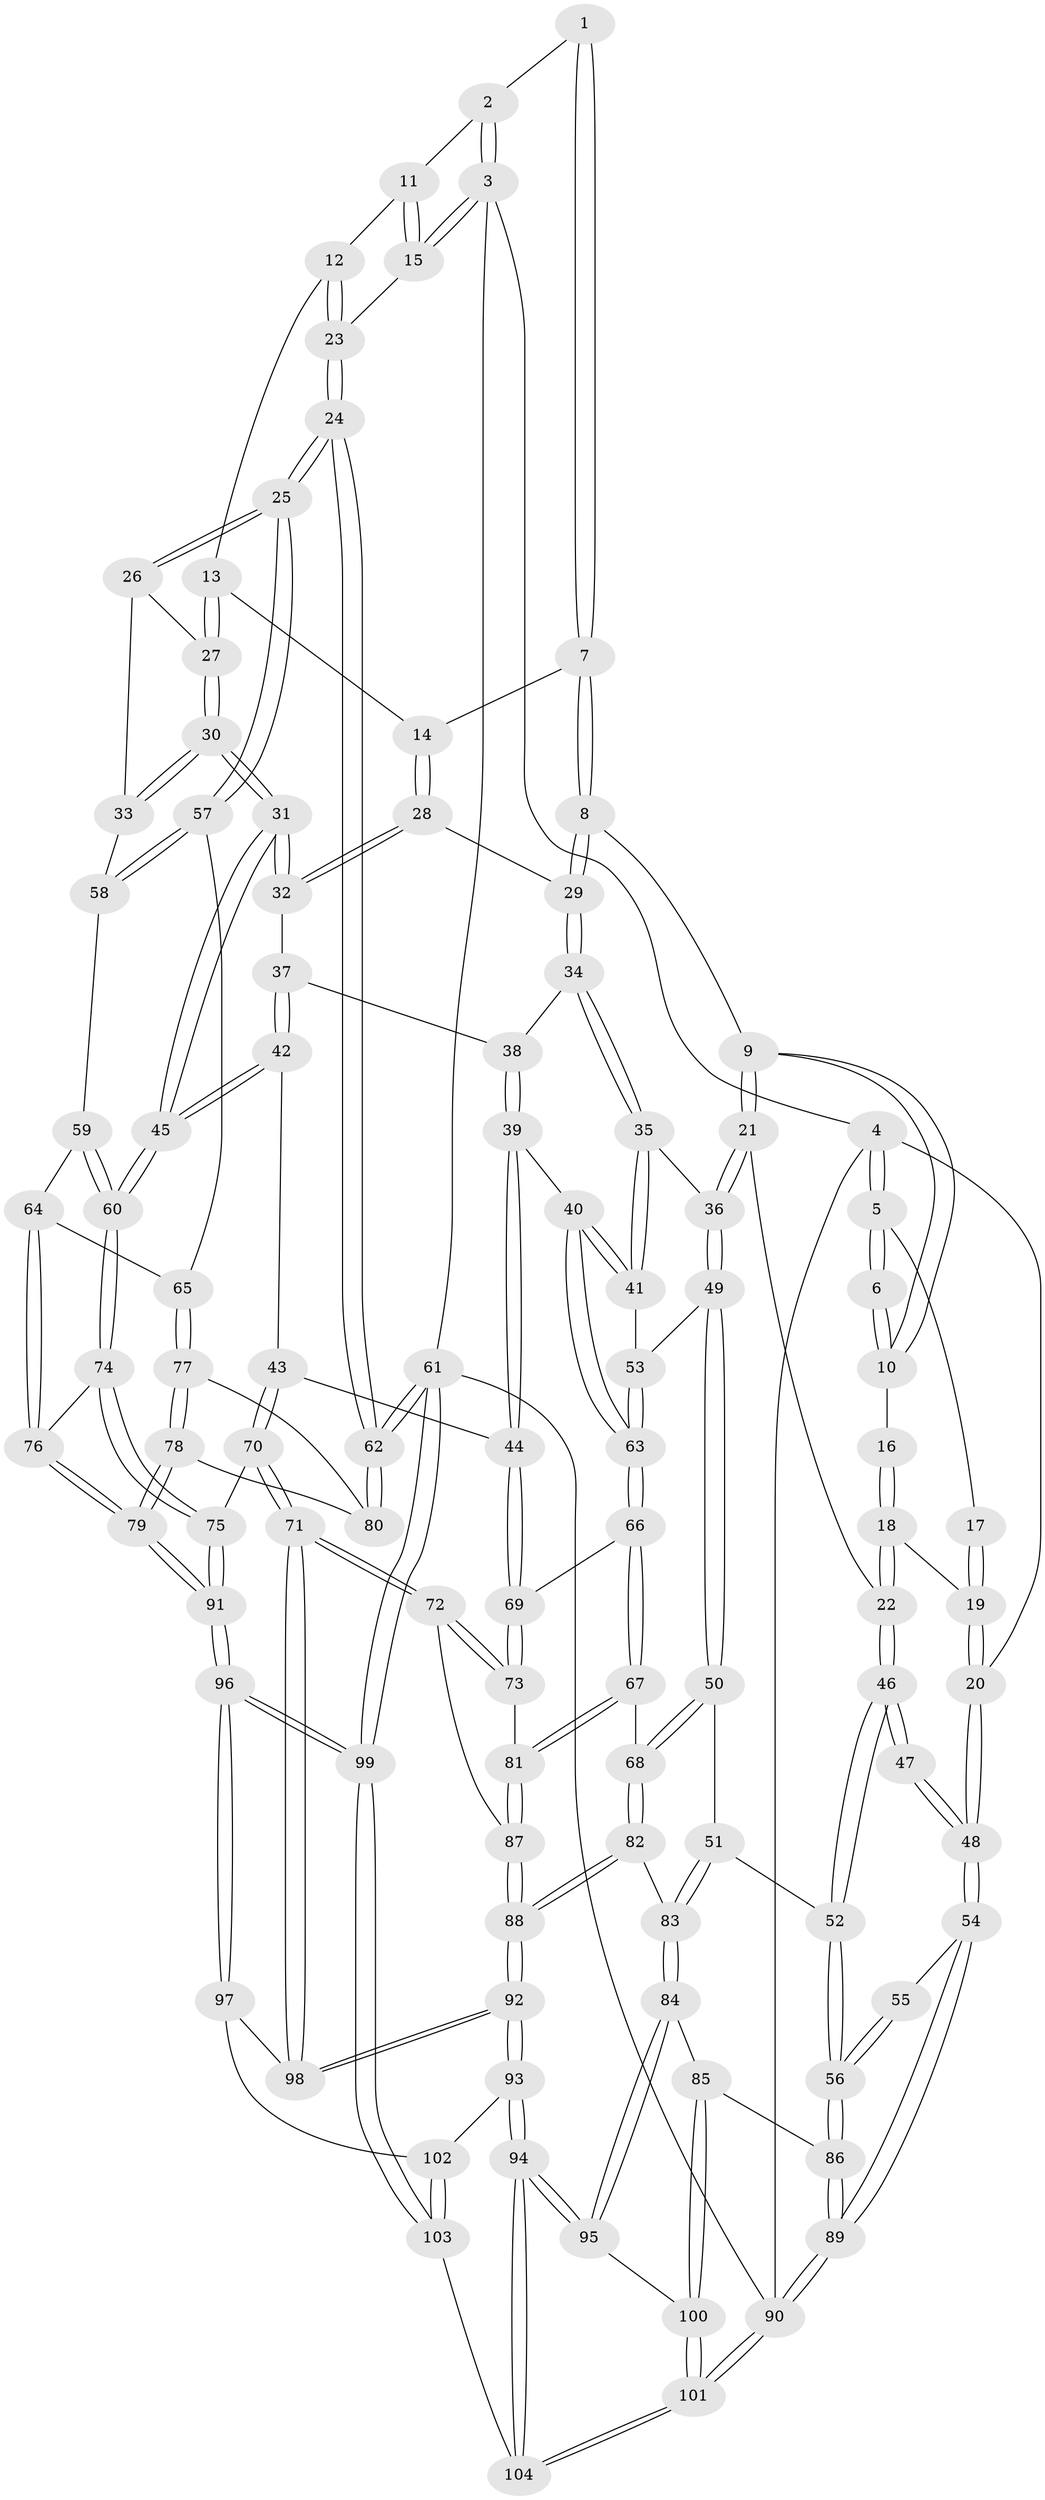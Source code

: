 // Generated by graph-tools (version 1.1) at 2025/38/03/09/25 02:38:23]
// undirected, 104 vertices, 257 edges
graph export_dot {
graph [start="1"]
  node [color=gray90,style=filled];
  1 [pos="+0.5667171155754266+0"];
  2 [pos="+0.7548549866660941+0"];
  3 [pos="+1+0"];
  4 [pos="+0+0"];
  5 [pos="+0+0"];
  6 [pos="+0.46232710262985544+0"];
  7 [pos="+0.5895319608817989+0.08386518380173838"];
  8 [pos="+0.42722786290787845+0.23755921936515578"];
  9 [pos="+0.3808941917235313+0.23566226977480462"];
  10 [pos="+0.33119433777265395+0.15225836055155204"];
  11 [pos="+0.8579905525908805+0.0941563503531399"];
  12 [pos="+0.8319047745995951+0.1818852486705605"];
  13 [pos="+0.8310887236289367+0.1827483139302056"];
  14 [pos="+0.7127930055828609+0.19650390671890075"];
  15 [pos="+1+0"];
  16 [pos="+0.18569901609953043+0.09166715665268217"];
  17 [pos="+0.03227672712283533+0"];
  18 [pos="+0.13636027333985654+0.34634776313439275"];
  19 [pos="+0.0784170121922417+0.3303597897927779"];
  20 [pos="+0+0.3391768476087304"];
  21 [pos="+0.2795044069021154+0.34952975845544393"];
  22 [pos="+0.1372304658337946+0.34701489857802287"];
  23 [pos="+1+0.23211066591947652"];
  24 [pos="+1+0.43565447041061794"];
  25 [pos="+1+0.43664143067859074"];
  26 [pos="+0.917394911301948+0.3119168680212325"];
  27 [pos="+0.8560599183892187+0.2621618361652373"];
  28 [pos="+0.6626946066853737+0.31067845334973243"];
  29 [pos="+0.4999405437322968+0.31282126936156496"];
  30 [pos="+0.790206325922071+0.44083391275969036"];
  31 [pos="+0.7896241846411138+0.4410016035116188"];
  32 [pos="+0.6794438715116171+0.3623712072700129"];
  33 [pos="+0.8472116409676387+0.45352636461009893"];
  34 [pos="+0.5013963469869942+0.3751908545246759"];
  35 [pos="+0.39450697069842217+0.43194827451647"];
  36 [pos="+0.3018663001844537+0.397066404108269"];
  37 [pos="+0.6323164647815727+0.417938826295629"];
  38 [pos="+0.5099238941585983+0.39957362311845895"];
  39 [pos="+0.5089355386835096+0.5061311367452327"];
  40 [pos="+0.4870159084580342+0.5034361771547953"];
  41 [pos="+0.440864887044949+0.48612481253340906"];
  42 [pos="+0.6093704897990715+0.49499390733645937"];
  43 [pos="+0.564317744903869+0.5245130832890185"];
  44 [pos="+0.5137668596028862+0.5115510614820906"];
  45 [pos="+0.744270956637875+0.5279598639626518"];
  46 [pos="+0.1257490533660476+0.45878638529601734"];
  47 [pos="+0.07902721836310875+0.4857170994077816"];
  48 [pos="+0+0.4007046457322268"];
  49 [pos="+0.30329134011223946+0.49912199977747673"];
  50 [pos="+0.25848425891480653+0.5644139197101924"];
  51 [pos="+0.25082026447979+0.5681360742198177"];
  52 [pos="+0.16383790757746935+0.5628203937244048"];
  53 [pos="+0.359477389585605+0.524316544769703"];
  54 [pos="+0+0.49323574508284185"];
  55 [pos="+0.044686958100591874+0.5113821485591117"];
  56 [pos="+0.05701133505946496+0.6987698716118589"];
  57 [pos="+1+0.4696990128586624"];
  58 [pos="+0.8503727298623918+0.4546291904793079"];
  59 [pos="+0.8623843752326864+0.5546061732249415"];
  60 [pos="+0.745094766226227+0.5876546969802883"];
  61 [pos="+1+1"];
  62 [pos="+1+0.6259904124985118"];
  63 [pos="+0.3880791907356783+0.5655604672957737"];
  64 [pos="+0.8800094642579429+0.580635537324881"];
  65 [pos="+0.9199769600992145+0.585499886187821"];
  66 [pos="+0.39191492273977696+0.5949720146821377"];
  67 [pos="+0.3907521602084977+0.598497351668933"];
  68 [pos="+0.3313633795694172+0.6156207369271467"];
  69 [pos="+0.4869090143987276+0.5689360974813863"];
  70 [pos="+0.6255506822569574+0.657851988151569"];
  71 [pos="+0.5907369638027147+0.6968773161572647"];
  72 [pos="+0.5200100238993339+0.6688741533864683"];
  73 [pos="+0.4843882680155617+0.6190525149074535"];
  74 [pos="+0.7438043197473886+0.6005859790862119"];
  75 [pos="+0.6824724603723639+0.6478094024001493"];
  76 [pos="+0.8016829218480122+0.6347647501472822"];
  77 [pos="+0.920318801822813+0.599925524746943"];
  78 [pos="+0.8764226178420559+0.7248386434180232"];
  79 [pos="+0.8740085143588818+0.7272643414696854"];
  80 [pos="+1+0.6656965139335517"];
  81 [pos="+0.41470736726255436+0.6433050152175176"];
  82 [pos="+0.3326585343310676+0.695204124916954"];
  83 [pos="+0.25365963454233315+0.6880546373959507"];
  84 [pos="+0.15751372183302836+0.770984037033182"];
  85 [pos="+0.0656246333699457+0.7276467575674584"];
  86 [pos="+0.04900821150547368+0.7130981826332464"];
  87 [pos="+0.40360031067680086+0.7164588811436811"];
  88 [pos="+0.3877059975680315+0.7412747870028179"];
  89 [pos="+0+0.6985582623752137"];
  90 [pos="+0+1"];
  91 [pos="+0.8514306535377202+0.9474014243370974"];
  92 [pos="+0.3940165418840708+0.8054325884632789"];
  93 [pos="+0.38634301439866514+0.833770660403131"];
  94 [pos="+0.2623992813564985+0.8999160196005522"];
  95 [pos="+0.2537291115840339+0.8940675027535645"];
  96 [pos="+0.8542957672058182+0.9837584841490192"];
  97 [pos="+0.617153772898778+0.8206842829673616"];
  98 [pos="+0.5866808622531332+0.7245876260481089"];
  99 [pos="+0.9773168533929666+1"];
  100 [pos="+0.04203038031035746+0.9563618735640338"];
  101 [pos="+0+1"];
  102 [pos="+0.47536347044038707+0.8914857510026102"];
  103 [pos="+0.5880930885782548+1"];
  104 [pos="+0.2818065692371329+1"];
  1 -- 2;
  1 -- 7;
  1 -- 7;
  2 -- 3;
  2 -- 3;
  2 -- 11;
  3 -- 4;
  3 -- 15;
  3 -- 15;
  3 -- 61;
  4 -- 5;
  4 -- 5;
  4 -- 20;
  4 -- 90;
  5 -- 6;
  5 -- 6;
  5 -- 17;
  6 -- 10;
  6 -- 10;
  7 -- 8;
  7 -- 8;
  7 -- 14;
  8 -- 9;
  8 -- 29;
  8 -- 29;
  9 -- 10;
  9 -- 10;
  9 -- 21;
  9 -- 21;
  10 -- 16;
  11 -- 12;
  11 -- 15;
  11 -- 15;
  12 -- 13;
  12 -- 23;
  12 -- 23;
  13 -- 14;
  13 -- 27;
  13 -- 27;
  14 -- 28;
  14 -- 28;
  15 -- 23;
  16 -- 18;
  16 -- 18;
  17 -- 19;
  17 -- 19;
  18 -- 19;
  18 -- 22;
  18 -- 22;
  19 -- 20;
  19 -- 20;
  20 -- 48;
  20 -- 48;
  21 -- 22;
  21 -- 36;
  21 -- 36;
  22 -- 46;
  22 -- 46;
  23 -- 24;
  23 -- 24;
  24 -- 25;
  24 -- 25;
  24 -- 62;
  24 -- 62;
  25 -- 26;
  25 -- 26;
  25 -- 57;
  25 -- 57;
  26 -- 27;
  26 -- 33;
  27 -- 30;
  27 -- 30;
  28 -- 29;
  28 -- 32;
  28 -- 32;
  29 -- 34;
  29 -- 34;
  30 -- 31;
  30 -- 31;
  30 -- 33;
  30 -- 33;
  31 -- 32;
  31 -- 32;
  31 -- 45;
  31 -- 45;
  32 -- 37;
  33 -- 58;
  34 -- 35;
  34 -- 35;
  34 -- 38;
  35 -- 36;
  35 -- 41;
  35 -- 41;
  36 -- 49;
  36 -- 49;
  37 -- 38;
  37 -- 42;
  37 -- 42;
  38 -- 39;
  38 -- 39;
  39 -- 40;
  39 -- 44;
  39 -- 44;
  40 -- 41;
  40 -- 41;
  40 -- 63;
  40 -- 63;
  41 -- 53;
  42 -- 43;
  42 -- 45;
  42 -- 45;
  43 -- 44;
  43 -- 70;
  43 -- 70;
  44 -- 69;
  44 -- 69;
  45 -- 60;
  45 -- 60;
  46 -- 47;
  46 -- 47;
  46 -- 52;
  46 -- 52;
  47 -- 48;
  47 -- 48;
  48 -- 54;
  48 -- 54;
  49 -- 50;
  49 -- 50;
  49 -- 53;
  50 -- 51;
  50 -- 68;
  50 -- 68;
  51 -- 52;
  51 -- 83;
  51 -- 83;
  52 -- 56;
  52 -- 56;
  53 -- 63;
  53 -- 63;
  54 -- 55;
  54 -- 89;
  54 -- 89;
  55 -- 56;
  55 -- 56;
  56 -- 86;
  56 -- 86;
  57 -- 58;
  57 -- 58;
  57 -- 65;
  58 -- 59;
  59 -- 60;
  59 -- 60;
  59 -- 64;
  60 -- 74;
  60 -- 74;
  61 -- 62;
  61 -- 62;
  61 -- 99;
  61 -- 99;
  61 -- 90;
  62 -- 80;
  62 -- 80;
  63 -- 66;
  63 -- 66;
  64 -- 65;
  64 -- 76;
  64 -- 76;
  65 -- 77;
  65 -- 77;
  66 -- 67;
  66 -- 67;
  66 -- 69;
  67 -- 68;
  67 -- 81;
  67 -- 81;
  68 -- 82;
  68 -- 82;
  69 -- 73;
  69 -- 73;
  70 -- 71;
  70 -- 71;
  70 -- 75;
  71 -- 72;
  71 -- 72;
  71 -- 98;
  71 -- 98;
  72 -- 73;
  72 -- 73;
  72 -- 87;
  73 -- 81;
  74 -- 75;
  74 -- 75;
  74 -- 76;
  75 -- 91;
  75 -- 91;
  76 -- 79;
  76 -- 79;
  77 -- 78;
  77 -- 78;
  77 -- 80;
  78 -- 79;
  78 -- 79;
  78 -- 80;
  79 -- 91;
  79 -- 91;
  81 -- 87;
  81 -- 87;
  82 -- 83;
  82 -- 88;
  82 -- 88;
  83 -- 84;
  83 -- 84;
  84 -- 85;
  84 -- 95;
  84 -- 95;
  85 -- 86;
  85 -- 100;
  85 -- 100;
  86 -- 89;
  86 -- 89;
  87 -- 88;
  87 -- 88;
  88 -- 92;
  88 -- 92;
  89 -- 90;
  89 -- 90;
  90 -- 101;
  90 -- 101;
  91 -- 96;
  91 -- 96;
  92 -- 93;
  92 -- 93;
  92 -- 98;
  92 -- 98;
  93 -- 94;
  93 -- 94;
  93 -- 102;
  94 -- 95;
  94 -- 95;
  94 -- 104;
  94 -- 104;
  95 -- 100;
  96 -- 97;
  96 -- 97;
  96 -- 99;
  96 -- 99;
  97 -- 98;
  97 -- 102;
  99 -- 103;
  99 -- 103;
  100 -- 101;
  100 -- 101;
  101 -- 104;
  101 -- 104;
  102 -- 103;
  102 -- 103;
  103 -- 104;
}

